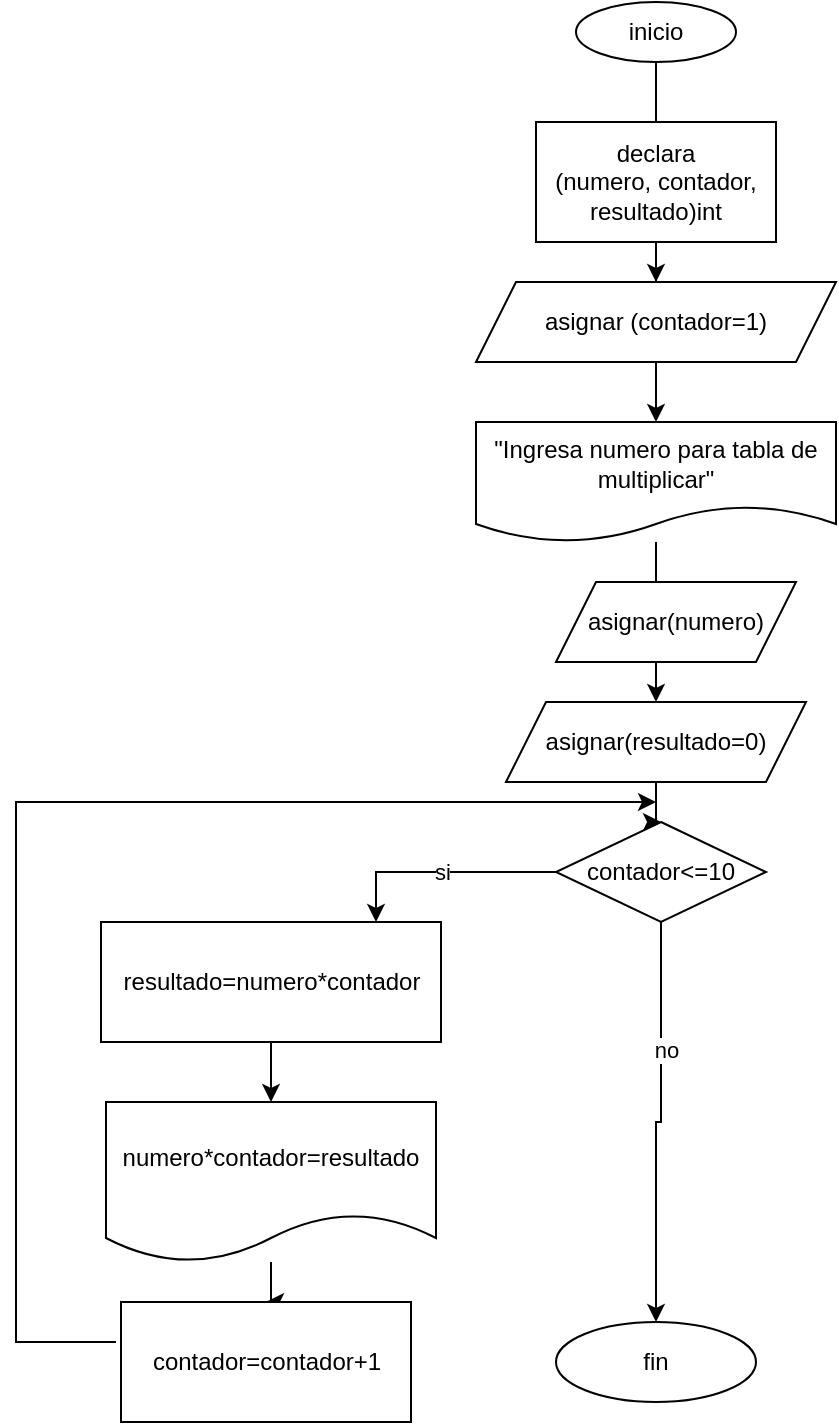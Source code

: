 <mxfile version="20.2.7" type="device"><diagram id="jY8zOb6mA-dzEGQ8QBJF" name="Page-1"><mxGraphModel dx="1422" dy="762" grid="1" gridSize="10" guides="1" tooltips="1" connect="1" arrows="1" fold="1" page="1" pageScale="1" pageWidth="827" pageHeight="1169" math="0" shadow="0"><root><mxCell id="0"/><mxCell id="1" parent="0"/><mxCell id="Emf7WKehxipXv7_z-GvD-24" value="" style="edgeStyle=orthogonalEdgeStyle;rounded=0;orthogonalLoop=1;jettySize=auto;html=1;" edge="1" parent="1" source="Emf7WKehxipXv7_z-GvD-1" target="Emf7WKehxipXv7_z-GvD-3"><mxGeometry relative="1" as="geometry"/></mxCell><mxCell id="Emf7WKehxipXv7_z-GvD-1" value="inicio" style="ellipse;whiteSpace=wrap;html=1;" vertex="1" parent="1"><mxGeometry x="360" y="160" width="80" height="30" as="geometry"/></mxCell><mxCell id="Emf7WKehxipXv7_z-GvD-23" value="" style="edgeStyle=orthogonalEdgeStyle;rounded=0;orthogonalLoop=1;jettySize=auto;html=1;" edge="1" parent="1" source="Emf7WKehxipXv7_z-GvD-2" target="Emf7WKehxipXv7_z-GvD-4"><mxGeometry relative="1" as="geometry"/></mxCell><mxCell id="Emf7WKehxipXv7_z-GvD-2" value="declara&lt;br&gt;(numero, contador, resultado)int" style="rounded=0;whiteSpace=wrap;html=1;" vertex="1" parent="1"><mxGeometry x="340" y="220" width="120" height="60" as="geometry"/></mxCell><mxCell id="Emf7WKehxipXv7_z-GvD-3" value="asignar (contador=1)" style="shape=parallelogram;perimeter=parallelogramPerimeter;whiteSpace=wrap;html=1;fixedSize=1;" vertex="1" parent="1"><mxGeometry x="310" y="300" width="180" height="40" as="geometry"/></mxCell><mxCell id="Emf7WKehxipXv7_z-GvD-22" value="" style="edgeStyle=orthogonalEdgeStyle;rounded=0;orthogonalLoop=1;jettySize=auto;html=1;" edge="1" parent="1" source="Emf7WKehxipXv7_z-GvD-4" target="Emf7WKehxipXv7_z-GvD-8"><mxGeometry relative="1" as="geometry"/></mxCell><mxCell id="Emf7WKehxipXv7_z-GvD-4" value="&quot;Ingresa numero para tabla de multiplicar&quot;" style="shape=document;whiteSpace=wrap;html=1;boundedLbl=1;" vertex="1" parent="1"><mxGeometry x="310" y="370" width="180" height="60" as="geometry"/></mxCell><mxCell id="Emf7WKehxipXv7_z-GvD-5" value="asignar(numero)" style="shape=parallelogram;perimeter=parallelogramPerimeter;whiteSpace=wrap;html=1;fixedSize=1;" vertex="1" parent="1"><mxGeometry x="350" y="450" width="120" height="40" as="geometry"/></mxCell><mxCell id="Emf7WKehxipXv7_z-GvD-7" style="edgeStyle=orthogonalEdgeStyle;rounded=0;orthogonalLoop=1;jettySize=auto;html=1;exitX=0.5;exitY=1;exitDx=0;exitDy=0;" edge="1" parent="1" source="Emf7WKehxipXv7_z-GvD-3" target="Emf7WKehxipXv7_z-GvD-3"><mxGeometry relative="1" as="geometry"/></mxCell><mxCell id="Emf7WKehxipXv7_z-GvD-20" value="" style="edgeStyle=orthogonalEdgeStyle;rounded=0;orthogonalLoop=1;jettySize=auto;html=1;" edge="1" parent="1" source="Emf7WKehxipXv7_z-GvD-8" target="Emf7WKehxipXv7_z-GvD-9"><mxGeometry relative="1" as="geometry"/></mxCell><mxCell id="Emf7WKehxipXv7_z-GvD-8" value="asignar(resultado=0)" style="shape=parallelogram;perimeter=parallelogramPerimeter;whiteSpace=wrap;html=1;fixedSize=1;" vertex="1" parent="1"><mxGeometry x="325" y="510" width="150" height="40" as="geometry"/></mxCell><mxCell id="Emf7WKehxipXv7_z-GvD-13" value="si" style="edgeStyle=orthogonalEdgeStyle;rounded=0;orthogonalLoop=1;jettySize=auto;html=1;" edge="1" parent="1" source="Emf7WKehxipXv7_z-GvD-9" target="Emf7WKehxipXv7_z-GvD-10"><mxGeometry relative="1" as="geometry"><Array as="points"><mxPoint x="260" y="595"/></Array></mxGeometry></mxCell><mxCell id="Emf7WKehxipXv7_z-GvD-26" style="edgeStyle=orthogonalEdgeStyle;rounded=0;orthogonalLoop=1;jettySize=auto;html=1;entryX=0.5;entryY=0;entryDx=0;entryDy=0;" edge="1" parent="1" source="Emf7WKehxipXv7_z-GvD-9" target="Emf7WKehxipXv7_z-GvD-27"><mxGeometry relative="1" as="geometry"><mxPoint x="400" y="820" as="targetPoint"/></mxGeometry></mxCell><mxCell id="Emf7WKehxipXv7_z-GvD-32" value="no" style="edgeLabel;html=1;align=center;verticalAlign=middle;resizable=0;points=[];" vertex="1" connectable="0" parent="Emf7WKehxipXv7_z-GvD-26"><mxGeometry x="-0.368" y="2" relative="1" as="geometry"><mxPoint as="offset"/></mxGeometry></mxCell><mxCell id="Emf7WKehxipXv7_z-GvD-9" value="contador&amp;lt;=10" style="rhombus;whiteSpace=wrap;html=1;" vertex="1" parent="1"><mxGeometry x="350" y="570" width="105" height="50" as="geometry"/></mxCell><mxCell id="Emf7WKehxipXv7_z-GvD-15" value="" style="edgeStyle=orthogonalEdgeStyle;rounded=0;orthogonalLoop=1;jettySize=auto;html=1;" edge="1" parent="1" source="Emf7WKehxipXv7_z-GvD-10" target="Emf7WKehxipXv7_z-GvD-14"><mxGeometry relative="1" as="geometry"/></mxCell><mxCell id="Emf7WKehxipXv7_z-GvD-10" value="resultado=numero*contador" style="rounded=0;whiteSpace=wrap;html=1;" vertex="1" parent="1"><mxGeometry x="122.5" y="620" width="170" height="60" as="geometry"/></mxCell><mxCell id="Emf7WKehxipXv7_z-GvD-18" value="" style="edgeStyle=orthogonalEdgeStyle;rounded=0;orthogonalLoop=1;jettySize=auto;html=1;" edge="1" parent="1" source="Emf7WKehxipXv7_z-GvD-14" target="Emf7WKehxipXv7_z-GvD-16"><mxGeometry relative="1" as="geometry"/></mxCell><mxCell id="Emf7WKehxipXv7_z-GvD-14" value="numero*contador=resultado" style="shape=document;whiteSpace=wrap;html=1;boundedLbl=1;" vertex="1" parent="1"><mxGeometry x="125" y="710" width="165" height="80" as="geometry"/></mxCell><mxCell id="Emf7WKehxipXv7_z-GvD-16" value="contador=contador+1" style="rounded=0;whiteSpace=wrap;html=1;" vertex="1" parent="1"><mxGeometry x="132.5" y="810" width="145" height="60" as="geometry"/></mxCell><mxCell id="Emf7WKehxipXv7_z-GvD-19" value="" style="endArrow=classic;html=1;rounded=0;" edge="1" parent="1"><mxGeometry width="50" height="50" relative="1" as="geometry"><mxPoint x="130" y="830" as="sourcePoint"/><mxPoint x="400" y="560" as="targetPoint"/><Array as="points"><mxPoint x="80" y="830"/><mxPoint x="80" y="560"/></Array></mxGeometry></mxCell><mxCell id="Emf7WKehxipXv7_z-GvD-27" value="fin" style="ellipse;whiteSpace=wrap;html=1;" vertex="1" parent="1"><mxGeometry x="350" y="820" width="100" height="40" as="geometry"/></mxCell></root></mxGraphModel></diagram></mxfile>